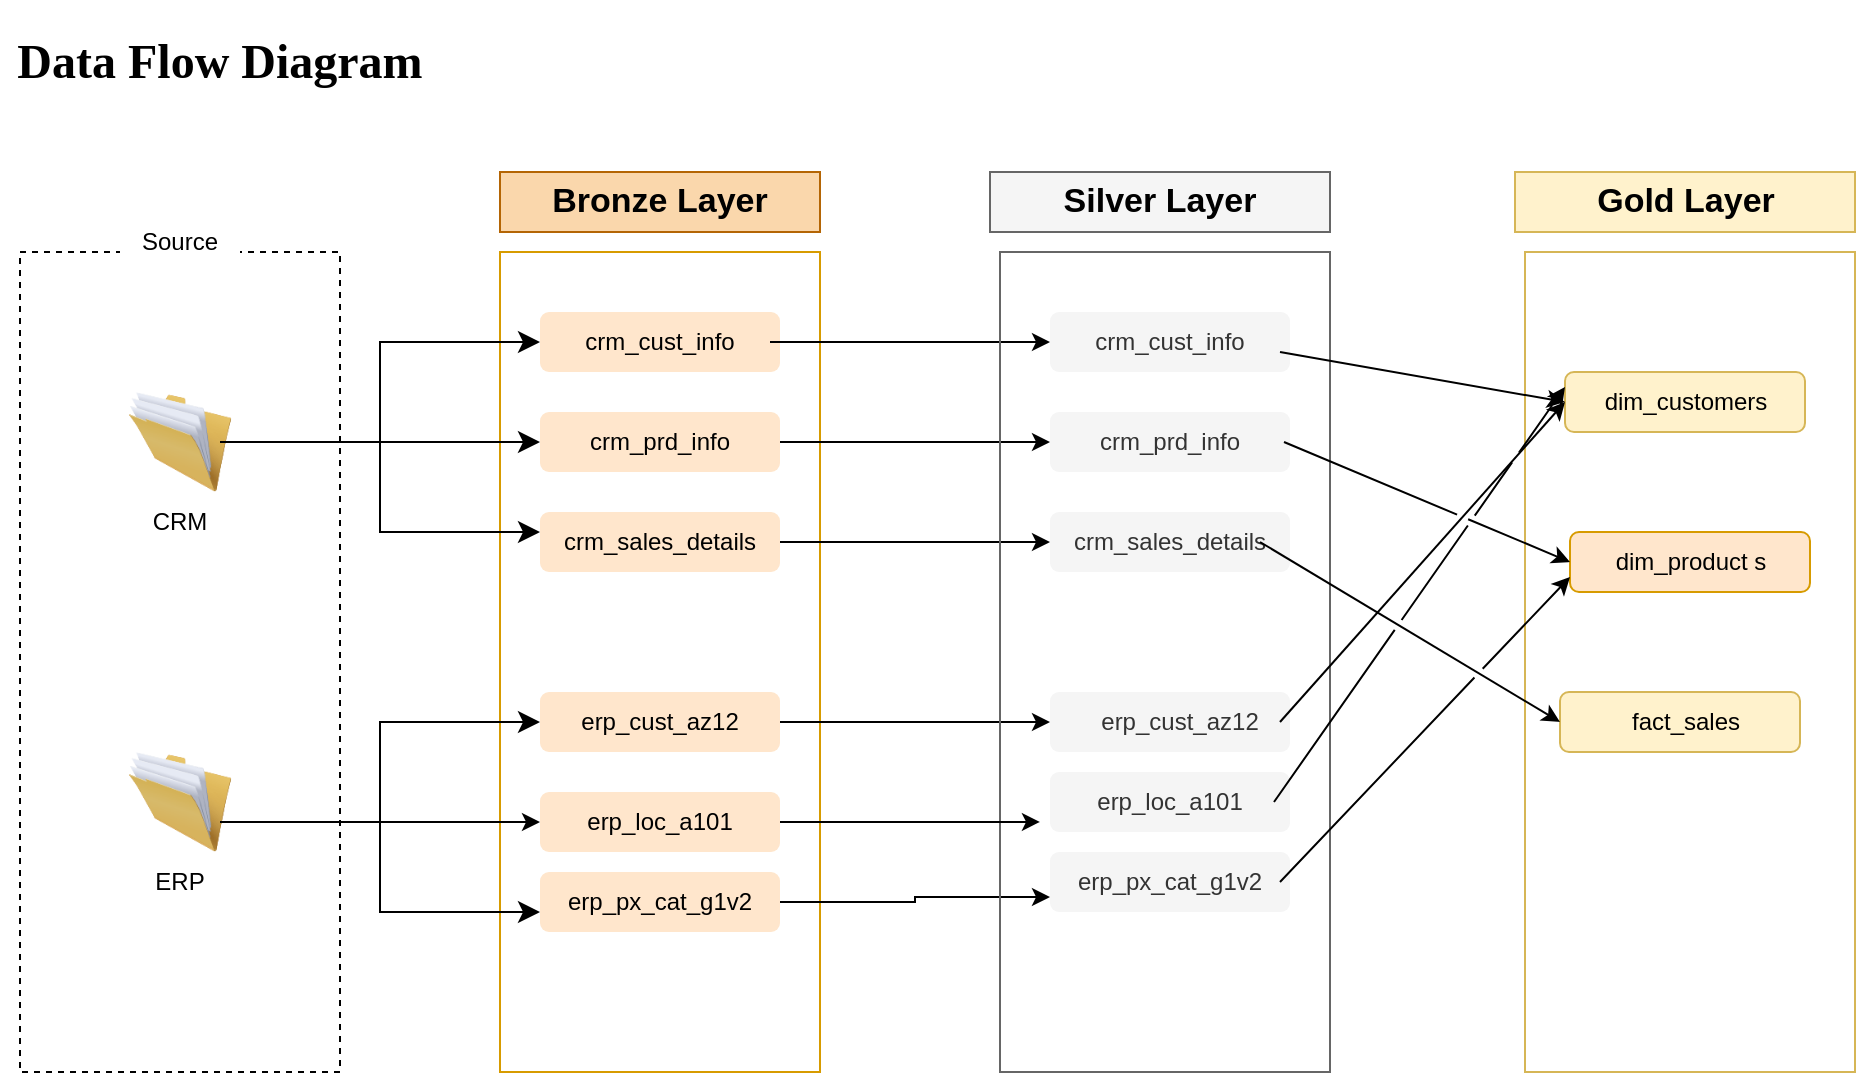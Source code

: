 <mxfile version="28.2.6">
  <diagram name="Page-1" id="1Rbgn6Gvv_2gU2d9HREr">
    <mxGraphModel dx="1442" dy="996" grid="1" gridSize="10" guides="1" tooltips="1" connect="1" arrows="1" fold="1" page="0" pageScale="1.5" pageWidth="827" pageHeight="1169" math="0" shadow="0">
      <root>
        <mxCell id="0" />
        <mxCell id="1" parent="0" />
        <mxCell id="UHj80bBRcelPe-L20sRG-1" value="" style="rounded=0;whiteSpace=wrap;html=1;fillColor=none;dashed=1;" parent="1" vertex="1">
          <mxGeometry x="-80" y="100" width="160" height="410" as="geometry" />
        </mxCell>
        <mxCell id="UHj80bBRcelPe-L20sRG-5" value="" style="rounded=0;whiteSpace=wrap;html=1;fillColor=none;strokeColor=#d79b00;" parent="1" vertex="1">
          <mxGeometry x="160" y="100" width="160" height="410" as="geometry" />
        </mxCell>
        <mxCell id="UHj80bBRcelPe-L20sRG-8" value="" style="image;html=1;image=img/lib/clip_art/general/Full_Folder_128x128.png" parent="1" vertex="1">
          <mxGeometry x="-40" y="170" width="80" height="50" as="geometry" />
        </mxCell>
        <mxCell id="UHj80bBRcelPe-L20sRG-9" value="" style="image;html=1;image=img/lib/clip_art/general/Full_Folder_128x128.png" parent="1" vertex="1">
          <mxGeometry x="-40" y="350" width="80" height="50" as="geometry" />
        </mxCell>
        <mxCell id="UHj80bBRcelPe-L20sRG-10" value="ERP" style="text;html=1;align=center;verticalAlign=middle;whiteSpace=wrap;rounded=0;" parent="1" vertex="1">
          <mxGeometry x="-30" y="400" width="60" height="30" as="geometry" />
        </mxCell>
        <mxCell id="UHj80bBRcelPe-L20sRG-11" value="CRM" style="text;html=1;align=center;verticalAlign=middle;whiteSpace=wrap;rounded=0;" parent="1" vertex="1">
          <mxGeometry x="-30" y="220" width="60" height="30" as="geometry" />
        </mxCell>
        <mxCell id="UHj80bBRcelPe-L20sRG-12" value="" style="rounded=1;whiteSpace=wrap;html=1;fillColor=#ffe6cc;strokeColor=none;" parent="1" vertex="1">
          <mxGeometry x="180" y="130" width="120" height="30" as="geometry" />
        </mxCell>
        <mxCell id="C-VEYlkBxE4wwwfqTN62-22" style="edgeStyle=orthogonalEdgeStyle;rounded=0;orthogonalLoop=1;jettySize=auto;html=1;entryX=0;entryY=0.5;entryDx=0;entryDy=0;" parent="1" source="UHj80bBRcelPe-L20sRG-13" target="C-VEYlkBxE4wwwfqTN62-3" edge="1">
          <mxGeometry relative="1" as="geometry" />
        </mxCell>
        <mxCell id="UHj80bBRcelPe-L20sRG-13" value="" style="rounded=1;whiteSpace=wrap;html=1;fillColor=#ffe6cc;strokeColor=none;" parent="1" vertex="1">
          <mxGeometry x="180" y="230" width="120" height="30" as="geometry" />
        </mxCell>
        <mxCell id="C-VEYlkBxE4wwwfqTN62-21" style="edgeStyle=orthogonalEdgeStyle;rounded=0;orthogonalLoop=1;jettySize=auto;html=1;" parent="1" source="UHj80bBRcelPe-L20sRG-14" target="C-VEYlkBxE4wwwfqTN62-4" edge="1">
          <mxGeometry relative="1" as="geometry" />
        </mxCell>
        <mxCell id="UHj80bBRcelPe-L20sRG-14" value="" style="rounded=1;whiteSpace=wrap;html=1;fillColor=#ffe6cc;strokeColor=none;" parent="1" vertex="1">
          <mxGeometry x="180" y="180" width="120" height="30" as="geometry" />
        </mxCell>
        <mxCell id="UHj80bBRcelPe-L20sRG-15" value="" style="rounded=1;whiteSpace=wrap;html=1;fillColor=#ffe6cc;strokeColor=none;" parent="1" vertex="1">
          <mxGeometry x="180" y="370" width="120" height="30" as="geometry" />
        </mxCell>
        <mxCell id="C-VEYlkBxE4wwwfqTN62-27" style="edgeStyle=orthogonalEdgeStyle;rounded=0;orthogonalLoop=1;jettySize=auto;html=1;entryX=0;entryY=0.75;entryDx=0;entryDy=0;" parent="1" source="UHj80bBRcelPe-L20sRG-16" target="C-VEYlkBxE4wwwfqTN62-6" edge="1">
          <mxGeometry relative="1" as="geometry" />
        </mxCell>
        <mxCell id="UHj80bBRcelPe-L20sRG-16" value="" style="rounded=1;whiteSpace=wrap;html=1;fillColor=#ffe6cc;strokeColor=none;" parent="1" vertex="1">
          <mxGeometry x="180" y="410" width="120" height="30" as="geometry" />
        </mxCell>
        <mxCell id="C-VEYlkBxE4wwwfqTN62-26" style="edgeStyle=orthogonalEdgeStyle;rounded=0;orthogonalLoop=1;jettySize=auto;html=1;entryX=0;entryY=0.5;entryDx=0;entryDy=0;" parent="1" source="UHj80bBRcelPe-L20sRG-17" target="C-VEYlkBxE4wwwfqTN62-7" edge="1">
          <mxGeometry relative="1" as="geometry" />
        </mxCell>
        <mxCell id="UHj80bBRcelPe-L20sRG-17" value="" style="rounded=1;whiteSpace=wrap;html=1;fillColor=#ffe6cc;strokeColor=none;" parent="1" vertex="1">
          <mxGeometry x="180" y="320" width="120" height="30" as="geometry" />
        </mxCell>
        <mxCell id="UHj80bBRcelPe-L20sRG-18" value="crm_prd_info" style="text;html=1;align=center;verticalAlign=middle;whiteSpace=wrap;rounded=0;fillColor=#ffe6cc;strokeColor=none;" parent="1" vertex="1">
          <mxGeometry x="210" y="180" width="60" height="30" as="geometry" />
        </mxCell>
        <mxCell id="C-VEYlkBxE4wwwfqTN62-20" style="edgeStyle=orthogonalEdgeStyle;rounded=0;orthogonalLoop=1;jettySize=auto;html=1;entryX=0;entryY=0.5;entryDx=0;entryDy=0;" parent="1" source="UHj80bBRcelPe-L20sRG-19" target="C-VEYlkBxE4wwwfqTN62-2" edge="1">
          <mxGeometry relative="1" as="geometry" />
        </mxCell>
        <mxCell id="UHj80bBRcelPe-L20sRG-19" value="crm_cust_info" style="text;html=1;align=center;verticalAlign=middle;whiteSpace=wrap;rounded=0;fillColor=#ffe6cc;strokeColor=none;" parent="1" vertex="1">
          <mxGeometry x="185" y="130" width="110" height="30" as="geometry" />
        </mxCell>
        <mxCell id="UHj80bBRcelPe-L20sRG-20" value="crm_sales_details" style="text;html=1;align=center;verticalAlign=middle;whiteSpace=wrap;rounded=0;fillColor=#ffe6cc;strokeColor=none;" parent="1" vertex="1">
          <mxGeometry x="210" y="230" width="60" height="30" as="geometry" />
        </mxCell>
        <mxCell id="UHj80bBRcelPe-L20sRG-21" value="erp_px_cat_g1v2" style="text;html=1;align=center;verticalAlign=middle;whiteSpace=wrap;rounded=0;fillColor=#ffe6cc;strokeColor=none;" parent="1" vertex="1">
          <mxGeometry x="210" y="410" width="60" height="30" as="geometry" />
        </mxCell>
        <mxCell id="UHj80bBRcelPe-L20sRG-22" value="erp_loc_a101" style="text;html=1;align=center;verticalAlign=middle;whiteSpace=wrap;rounded=0;fillColor=#ffe6cc;strokeColor=none;" parent="1" vertex="1">
          <mxGeometry x="210" y="370" width="60" height="30" as="geometry" />
        </mxCell>
        <mxCell id="UHj80bBRcelPe-L20sRG-23" value="erp_cust_az12" style="text;html=1;align=center;verticalAlign=middle;whiteSpace=wrap;rounded=0;fillColor=#ffe6cc;strokeColor=none;" parent="1" vertex="1">
          <mxGeometry x="210" y="320" width="60" height="30" as="geometry" />
        </mxCell>
        <mxCell id="UHj80bBRcelPe-L20sRG-24" style="edgeStyle=orthogonalEdgeStyle;rounded=0;orthogonalLoop=1;jettySize=auto;html=1;exitX=0.5;exitY=1;exitDx=0;exitDy=0;fillColor=#ffe6cc;strokeColor=none;" parent="1" source="UHj80bBRcelPe-L20sRG-21" target="UHj80bBRcelPe-L20sRG-21" edge="1">
          <mxGeometry relative="1" as="geometry" />
        </mxCell>
        <mxCell id="UHj80bBRcelPe-L20sRG-30" value="" style="edgeStyle=elbowEdgeStyle;elbow=horizontal;endArrow=classic;html=1;curved=0;rounded=0;endSize=8;startSize=8;entryX=0;entryY=0.5;entryDx=0;entryDy=0;" parent="1" target="UHj80bBRcelPe-L20sRG-12" edge="1">
          <mxGeometry width="50" height="50" relative="1" as="geometry">
            <mxPoint x="20" y="195" as="sourcePoint" />
            <mxPoint x="180" y="120" as="targetPoint" />
            <Array as="points">
              <mxPoint x="100" y="165" />
            </Array>
          </mxGeometry>
        </mxCell>
        <mxCell id="UHj80bBRcelPe-L20sRG-32" value="" style="edgeStyle=elbowEdgeStyle;elbow=horizontal;endArrow=classic;html=1;curved=0;rounded=0;endSize=8;startSize=8;entryX=0;entryY=0.5;entryDx=0;entryDy=0;" parent="1" source="UHj80bBRcelPe-L20sRG-8" target="UHj80bBRcelPe-L20sRG-14" edge="1">
          <mxGeometry width="50" height="50" relative="1" as="geometry">
            <mxPoint x="90" y="220" as="sourcePoint" />
            <mxPoint x="140" y="170" as="targetPoint" />
          </mxGeometry>
        </mxCell>
        <mxCell id="UHj80bBRcelPe-L20sRG-37" value="" style="edgeStyle=segmentEdgeStyle;endArrow=classic;html=1;curved=0;rounded=0;endSize=8;startSize=8;" parent="1" edge="1">
          <mxGeometry width="50" height="50" relative="1" as="geometry">
            <mxPoint x="100" y="180" as="sourcePoint" />
            <mxPoint x="180" y="240" as="targetPoint" />
            <Array as="points">
              <mxPoint x="100" y="240" />
              <mxPoint x="180" y="240" />
            </Array>
          </mxGeometry>
        </mxCell>
        <mxCell id="UHj80bBRcelPe-L20sRG-38" value="" style="endArrow=classic;html=1;rounded=0;entryX=0;entryY=0.5;entryDx=0;entryDy=0;" parent="1" target="UHj80bBRcelPe-L20sRG-15" edge="1">
          <mxGeometry width="50" height="50" relative="1" as="geometry">
            <mxPoint x="20" y="385" as="sourcePoint" />
            <mxPoint x="70" y="340" as="targetPoint" />
          </mxGeometry>
        </mxCell>
        <mxCell id="UHj80bBRcelPe-L20sRG-39" value="" style="edgeStyle=elbowEdgeStyle;elbow=horizontal;endArrow=classic;html=1;curved=0;rounded=0;endSize=8;startSize=8;entryX=0;entryY=0.5;entryDx=0;entryDy=0;" parent="1" target="UHj80bBRcelPe-L20sRG-17" edge="1">
          <mxGeometry width="50" height="50" relative="1" as="geometry">
            <mxPoint x="100" y="390" as="sourcePoint" />
            <mxPoint x="160" y="340" as="targetPoint" />
            <Array as="points">
              <mxPoint x="100" y="450" />
            </Array>
          </mxGeometry>
        </mxCell>
        <mxCell id="UHj80bBRcelPe-L20sRG-40" value="" style="edgeStyle=segmentEdgeStyle;endArrow=classic;html=1;curved=0;rounded=0;endSize=8;startSize=8;" parent="1" edge="1">
          <mxGeometry width="50" height="50" relative="1" as="geometry">
            <mxPoint x="100" y="380" as="sourcePoint" />
            <mxPoint x="180" y="430" as="targetPoint" />
            <Array as="points">
              <mxPoint x="100" y="380" />
              <mxPoint x="100" y="430" />
            </Array>
          </mxGeometry>
        </mxCell>
        <mxCell id="UHj80bBRcelPe-L20sRG-41" value="Source" style="text;html=1;align=center;verticalAlign=middle;whiteSpace=wrap;rounded=0;fillColor=default;" parent="1" vertex="1">
          <mxGeometry x="-30" y="80" width="60" height="30" as="geometry" />
        </mxCell>
        <mxCell id="UHj80bBRcelPe-L20sRG-43" value="&lt;font style=&quot;color: light-dark(rgb(0, 0, 0), rgb(255, 0, 0)); font-size: 17px;&quot;&gt;&lt;b style=&quot;&quot;&gt;Bronze Layer&lt;/b&gt;&lt;/font&gt;" style="rounded=0;whiteSpace=wrap;html=1;fillColor=#fad7ac;strokeColor=#b46504;align=center;" parent="1" vertex="1">
          <mxGeometry x="160" y="60" width="160" height="30" as="geometry" />
        </mxCell>
        <mxCell id="UHj80bBRcelPe-L20sRG-44" value="&lt;h1&gt;Data Flow Diagram&lt;/h1&gt;" style="text;html=1;align=center;verticalAlign=middle;whiteSpace=wrap;rounded=0;fontFamily=Times New Roman;" parent="1" vertex="1">
          <mxGeometry x="-90" y="-10" width="220" height="30" as="geometry" />
        </mxCell>
        <mxCell id="C-VEYlkBxE4wwwfqTN62-1" value="" style="rounded=0;whiteSpace=wrap;html=1;fillColor=none;strokeColor=#666666;fontColor=#333333;" parent="1" vertex="1">
          <mxGeometry x="410" y="100" width="165" height="410" as="geometry" />
        </mxCell>
        <mxCell id="C-VEYlkBxE4wwwfqTN62-2" value="" style="rounded=1;whiteSpace=wrap;html=1;fillColor=#f5f5f5;strokeColor=none;fontColor=#333333;" parent="1" vertex="1">
          <mxGeometry x="435" y="130" width="120" height="30" as="geometry" />
        </mxCell>
        <mxCell id="C-VEYlkBxE4wwwfqTN62-3" value="" style="rounded=1;whiteSpace=wrap;html=1;fillColor=#f5f5f5;strokeColor=none;fontColor=#333333;" parent="1" vertex="1">
          <mxGeometry x="435" y="230" width="120" height="30" as="geometry" />
        </mxCell>
        <mxCell id="C-VEYlkBxE4wwwfqTN62-4" value="" style="rounded=1;whiteSpace=wrap;html=1;fillColor=#f5f5f5;strokeColor=none;fontColor=#333333;" parent="1" vertex="1">
          <mxGeometry x="435" y="180" width="120" height="30" as="geometry" />
        </mxCell>
        <mxCell id="C-VEYlkBxE4wwwfqTN62-5" value="" style="rounded=1;whiteSpace=wrap;html=1;fillColor=#f5f5f5;strokeColor=none;fontColor=#333333;" parent="1" vertex="1">
          <mxGeometry x="435" y="360" width="120" height="30" as="geometry" />
        </mxCell>
        <mxCell id="C-VEYlkBxE4wwwfqTN62-6" value="" style="rounded=1;whiteSpace=wrap;html=1;fillColor=#f5f5f5;strokeColor=none;fontColor=#333333;" parent="1" vertex="1">
          <mxGeometry x="435" y="400" width="120" height="30" as="geometry" />
        </mxCell>
        <mxCell id="C-VEYlkBxE4wwwfqTN62-7" value="" style="rounded=1;whiteSpace=wrap;html=1;fillColor=#f5f5f5;strokeColor=none;fontColor=#333333;" parent="1" vertex="1">
          <mxGeometry x="435" y="320" width="120" height="30" as="geometry" />
        </mxCell>
        <mxCell id="C-VEYlkBxE4wwwfqTN62-8" value="crm_prd_info" style="text;html=1;align=center;verticalAlign=middle;whiteSpace=wrap;rounded=0;fillColor=#f5f5f5;strokeColor=none;fontColor=#333333;" parent="1" vertex="1">
          <mxGeometry x="465" y="180" width="60" height="30" as="geometry" />
        </mxCell>
        <mxCell id="C-VEYlkBxE4wwwfqTN62-9" value="crm_cust_info" style="text;html=1;align=center;verticalAlign=middle;whiteSpace=wrap;rounded=0;fillColor=#f5f5f5;strokeColor=none;fontColor=#333333;" parent="1" vertex="1">
          <mxGeometry x="440" y="130" width="110" height="30" as="geometry" />
        </mxCell>
        <mxCell id="C-VEYlkBxE4wwwfqTN62-10" value="crm_sales_details" style="text;html=1;align=center;verticalAlign=middle;whiteSpace=wrap;rounded=0;fillColor=#f5f5f5;strokeColor=none;fontColor=#333333;" parent="1" vertex="1">
          <mxGeometry x="465" y="230" width="60" height="30" as="geometry" />
        </mxCell>
        <mxCell id="C-VEYlkBxE4wwwfqTN62-11" value="erp_px_cat_g1v2" style="text;html=1;align=center;verticalAlign=middle;whiteSpace=wrap;rounded=0;fillColor=#f5f5f5;strokeColor=none;fontColor=#333333;" parent="1" vertex="1">
          <mxGeometry x="465" y="400" width="60" height="30" as="geometry" />
        </mxCell>
        <mxCell id="C-VEYlkBxE4wwwfqTN62-12" value="erp_loc_a101" style="text;html=1;align=center;verticalAlign=middle;whiteSpace=wrap;rounded=0;fillColor=#f5f5f5;strokeColor=none;fontColor=#333333;" parent="1" vertex="1">
          <mxGeometry x="465" y="360" width="60" height="30" as="geometry" />
        </mxCell>
        <mxCell id="C-VEYlkBxE4wwwfqTN62-13" value="erp_cust_az12" style="text;html=1;align=center;verticalAlign=middle;whiteSpace=wrap;rounded=0;fillColor=#f5f5f5;strokeColor=none;fontColor=#333333;" parent="1" vertex="1">
          <mxGeometry x="470" y="320" width="60" height="30" as="geometry" />
        </mxCell>
        <mxCell id="C-VEYlkBxE4wwwfqTN62-14" style="edgeStyle=orthogonalEdgeStyle;rounded=0;orthogonalLoop=1;jettySize=auto;html=1;exitX=0.5;exitY=1;exitDx=0;exitDy=0;fillColor=#f5f5f5;strokeColor=none;" parent="1" source="C-VEYlkBxE4wwwfqTN62-11" target="C-VEYlkBxE4wwwfqTN62-11" edge="1">
          <mxGeometry relative="1" as="geometry" />
        </mxCell>
        <mxCell id="C-VEYlkBxE4wwwfqTN62-15" value="&lt;font style=&quot;color: light-dark(rgb(0, 0, 0), rgb(255, 0, 0)); font-size: 17px;&quot;&gt;&lt;b style=&quot;&quot;&gt;Silver Layer&lt;/b&gt;&lt;/font&gt;" style="rounded=0;whiteSpace=wrap;html=1;fillColor=#f5f5f5;strokeColor=#666666;align=center;fontColor=#333333;" parent="1" vertex="1">
          <mxGeometry x="405" y="60" width="170" height="30" as="geometry" />
        </mxCell>
        <mxCell id="C-VEYlkBxE4wwwfqTN62-25" style="edgeStyle=orthogonalEdgeStyle;rounded=0;orthogonalLoop=1;jettySize=auto;html=1;entryX=0.121;entryY=0.695;entryDx=0;entryDy=0;entryPerimeter=0;" parent="1" source="UHj80bBRcelPe-L20sRG-15" target="C-VEYlkBxE4wwwfqTN62-1" edge="1">
          <mxGeometry relative="1" as="geometry" />
        </mxCell>
        <mxCell id="-DVuVpMR-qsz2tuiCb-y-1" value="" style="rounded=0;whiteSpace=wrap;html=1;fillColor=none;strokeColor=#d6b656;" vertex="1" parent="1">
          <mxGeometry x="672.5" y="100" width="165" height="410" as="geometry" />
        </mxCell>
        <mxCell id="-DVuVpMR-qsz2tuiCb-y-2" value="" style="rounded=1;whiteSpace=wrap;html=1;fillColor=#fff2cc;strokeColor=#d6b656;" vertex="1" parent="1">
          <mxGeometry x="692.5" y="160" width="120" height="30" as="geometry" />
        </mxCell>
        <mxCell id="-DVuVpMR-qsz2tuiCb-y-3" value="" style="rounded=1;whiteSpace=wrap;html=1;fillColor=#fff2cc;strokeColor=#d6b656;" vertex="1" parent="1">
          <mxGeometry x="690" y="320" width="120" height="30" as="geometry" />
        </mxCell>
        <mxCell id="-DVuVpMR-qsz2tuiCb-y-4" value="" style="rounded=1;whiteSpace=wrap;html=1;fillColor=#ffe6cc;strokeColor=#d79b00;" vertex="1" parent="1">
          <mxGeometry x="695" y="240" width="120" height="30" as="geometry" />
        </mxCell>
        <mxCell id="-DVuVpMR-qsz2tuiCb-y-8" value="dim_product s" style="text;html=1;align=center;verticalAlign=middle;whiteSpace=wrap;rounded=0;fillColor=none;strokeColor=none;" vertex="1" parent="1">
          <mxGeometry x="712.5" y="240" width="85" height="30" as="geometry" />
        </mxCell>
        <mxCell id="-DVuVpMR-qsz2tuiCb-y-9" value="dim_customers" style="text;html=1;align=center;verticalAlign=middle;whiteSpace=wrap;rounded=0;fillColor=none;strokeColor=none;" vertex="1" parent="1">
          <mxGeometry x="697.5" y="160" width="110" height="30" as="geometry" />
        </mxCell>
        <mxCell id="-DVuVpMR-qsz2tuiCb-y-10" value="fact_sales" style="text;html=1;align=center;verticalAlign=middle;whiteSpace=wrap;rounded=0;fillColor=none;strokeColor=none;" vertex="1" parent="1">
          <mxGeometry x="718.75" y="320" width="67.5" height="30" as="geometry" />
        </mxCell>
        <mxCell id="-DVuVpMR-qsz2tuiCb-y-15" value="&lt;font style=&quot;color: light-dark(rgb(0, 0, 0), rgb(255, 0, 0)); font-size: 17px;&quot;&gt;&lt;b style=&quot;&quot;&gt;Gold Layer&lt;/b&gt;&lt;/font&gt;" style="rounded=0;whiteSpace=wrap;html=1;fillColor=#fff2cc;strokeColor=#d6b656;align=center;" vertex="1" parent="1">
          <mxGeometry x="667.5" y="60" width="170" height="30" as="geometry" />
        </mxCell>
        <mxCell id="-DVuVpMR-qsz2tuiCb-y-18" value="" style="endArrow=classic;html=1;rounded=0;entryX=0;entryY=0.5;entryDx=0;entryDy=0;jumpStyle=gap;" edge="1" parent="1" target="-DVuVpMR-qsz2tuiCb-y-2">
          <mxGeometry width="50" height="50" relative="1" as="geometry">
            <mxPoint x="550" y="150" as="sourcePoint" />
            <mxPoint x="600" y="100" as="targetPoint" />
          </mxGeometry>
        </mxCell>
        <mxCell id="-DVuVpMR-qsz2tuiCb-y-19" value="" style="endArrow=classic;html=1;rounded=0;entryX=0;entryY=0.5;entryDx=0;entryDy=0;jumpStyle=gap;" edge="1" parent="1" target="-DVuVpMR-qsz2tuiCb-y-2">
          <mxGeometry width="50" height="50" relative="1" as="geometry">
            <mxPoint x="550" y="335" as="sourcePoint" />
            <mxPoint x="693" y="360" as="targetPoint" />
          </mxGeometry>
        </mxCell>
        <mxCell id="-DVuVpMR-qsz2tuiCb-y-20" value="" style="endArrow=classic;html=1;rounded=0;entryX=0;entryY=0.5;entryDx=0;entryDy=0;" edge="1" parent="1" target="-DVuVpMR-qsz2tuiCb-y-3">
          <mxGeometry width="50" height="50" relative="1" as="geometry">
            <mxPoint x="540" y="245" as="sourcePoint" />
            <mxPoint x="683" y="270" as="targetPoint" />
          </mxGeometry>
        </mxCell>
        <mxCell id="-DVuVpMR-qsz2tuiCb-y-21" value="" style="endArrow=classic;html=1;rounded=0;entryX=0;entryY=0.5;entryDx=0;entryDy=0;jumpStyle=gap;" edge="1" parent="1" target="-DVuVpMR-qsz2tuiCb-y-4">
          <mxGeometry width="50" height="50" relative="1" as="geometry">
            <mxPoint x="552" y="195" as="sourcePoint" />
            <mxPoint x="695" y="220" as="targetPoint" />
          </mxGeometry>
        </mxCell>
        <mxCell id="-DVuVpMR-qsz2tuiCb-y-22" value="" style="endArrow=classic;html=1;rounded=0;entryX=0;entryY=0.25;entryDx=0;entryDy=0;jumpStyle=gap;" edge="1" parent="1" target="-DVuVpMR-qsz2tuiCb-y-2">
          <mxGeometry width="50" height="50" relative="1" as="geometry">
            <mxPoint x="547" y="375" as="sourcePoint" />
            <mxPoint x="690" y="400" as="targetPoint" />
          </mxGeometry>
        </mxCell>
        <mxCell id="-DVuVpMR-qsz2tuiCb-y-23" value="" style="endArrow=classic;html=1;rounded=0;entryX=0;entryY=0.75;entryDx=0;entryDy=0;jumpStyle=gap;" edge="1" parent="1" target="-DVuVpMR-qsz2tuiCb-y-4">
          <mxGeometry width="50" height="50" relative="1" as="geometry">
            <mxPoint x="550" y="415" as="sourcePoint" />
            <mxPoint x="690" y="250" as="targetPoint" />
          </mxGeometry>
        </mxCell>
      </root>
    </mxGraphModel>
  </diagram>
</mxfile>

